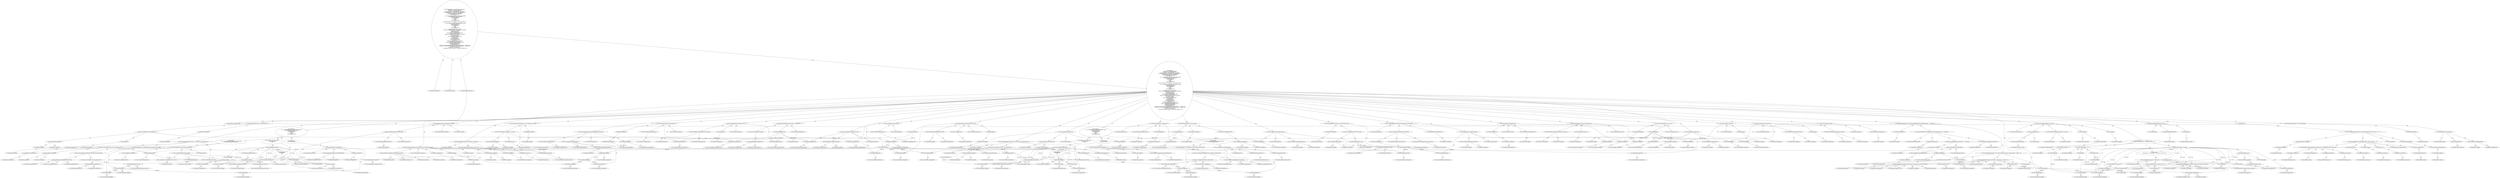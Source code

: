 digraph "runTest#?" {
0 [label="2:CtTypeReferenceImpl@void" shape=ellipse]
1 [label="2:CtVirtualElement@runTest" shape=ellipse]
2 [label="2:CtTypeReferenceImpl@Exception" shape=ellipse]
3 [label="2:CtPackageReferenceImpl@java.lang" shape=ellipse]
4 [label="3:CtTypeReferenceImpl@File" shape=ellipse]
5 [label="3:CtPackageReferenceImpl@" shape=ellipse]
6 [label="3:CtExecutableReferenceImpl@getTempDir()" shape=ellipse]
7 [label="3:CtTypeReferenceImpl@TestUtils" shape=ellipse]
8 [label="3:CtTypeReferenceImpl@File" shape=ellipse]
9 [label="3:CtVirtualElement@getTempDir" shape=ellipse]
10 [label="3:CtTypeAccessImpl@TestUtils" shape=ellipse]
11 [label="3:CtTypeReferenceImpl@TestUtils" shape=ellipse]
12 [label="3:CtInvocationImpl@TestUtils.getTempDir()" shape=ellipse]
13 [label="3:CtVirtualElement@tempDir" shape=ellipse]
14 [label="3:CtLocalVariableImpl@File tempDir = TestUtils.getTempDir()" shape=ellipse]
15 [label="4:CtTypeReferenceImpl@File" shape=ellipse]
16 [label="4:CtPackageReferenceImpl@" shape=ellipse]
17 [label="4:CtExecutableReferenceImpl@File()" shape=ellipse]
18 [label="4:CtTypeReferenceImpl@File" shape=ellipse]
19 [label="4:CtTypeReferenceImpl@File" shape=ellipse]
20 [label="4:CtVariableReadImpl@tempDir" shape=ellipse]
21 [label="4:CtLocalVariableReferenceImpl@tempDir" shape=ellipse]
22 [label="4:CtLiteralImpl@\"src\"" shape=ellipse]
23 [label="4:CtTypeReferenceImpl@String" shape=ellipse]
24 [label="4:CtConstructorCallImpl@new File(tempDir, \"src\")" shape=ellipse]
25 [label="4:CtVirtualElement@srcDir" shape=ellipse]
26 [label="4:CtLocalVariableImpl@File srcDir = new File(tempDir, \"src\")" shape=ellipse]
27 [label="5:CtTypeReferenceImpl@File" shape=ellipse]
28 [label="5:CtPackageReferenceImpl@" shape=ellipse]
29 [label="5:CtExecutableReferenceImpl@File()" shape=ellipse]
30 [label="5:CtTypeReferenceImpl@File" shape=ellipse]
31 [label="5:CtTypeReferenceImpl@File" shape=ellipse]
32 [label="5:CtVariableReadImpl@tempDir" shape=ellipse]
33 [label="5:CtLocalVariableReferenceImpl@tempDir" shape=ellipse]
34 [label="5:CtLiteralImpl@\"instrument\"" shape=ellipse]
35 [label="5:CtTypeReferenceImpl@String" shape=ellipse]
36 [label="5:CtConstructorCallImpl@new File(tempDir, \"instrument\")" shape=ellipse]
37 [label="5:CtVirtualElement@instrumentDir" shape=ellipse]
38 [label="5:CtLocalVariableImpl@File instrumentDir = new File(tempDir, \"instrument\")" shape=ellipse]
39 [label="6:CtTypeReferenceImpl@File" shape=ellipse]
40 [label="6:CtPackageReferenceImpl@" shape=ellipse]
41 [label="6:CtExecutableReferenceImpl@File()" shape=ellipse]
42 [label="6:CtTypeReferenceImpl@File" shape=ellipse]
43 [label="6:CtTypeReferenceImpl@File" shape=ellipse]
44 [label="6:CtVariableReadImpl@srcDir" shape=ellipse]
45 [label="6:CtLocalVariableReferenceImpl@srcDir" shape=ellipse]
46 [label="6:CtLiteralImpl@\"mypackage/Main.java\"" shape=ellipse]
47 [label="6:CtTypeReferenceImpl@String" shape=ellipse]
48 [label="6:CtConstructorCallImpl@new File(srcDir, \"mypackage/Main.java\")" shape=ellipse]
49 [label="6:CtVirtualElement@mainSourceFile" shape=ellipse]
50 [label="6:CtLocalVariableImpl@File mainSourceFile = new File(srcDir, \"mypackage/Main.java\")" shape=ellipse]
51 [label="7:CtTypeReferenceImpl@File" shape=ellipse]
52 [label="7:CtPackageReferenceImpl@" shape=ellipse]
53 [label="7:CtExecutableReferenceImpl@File()" shape=ellipse]
54 [label="7:CtTypeReferenceImpl@File" shape=ellipse]
55 [label="7:CtTypeReferenceImpl@File" shape=ellipse]
56 [label="7:CtVariableReadImpl@srcDir" shape=ellipse]
57 [label="7:CtLocalVariableReferenceImpl@srcDir" shape=ellipse]
58 [label="7:CtLiteralImpl@\"cobertura.ser\"" shape=ellipse]
59 [label="7:CtTypeReferenceImpl@String" shape=ellipse]
60 [label="7:CtConstructorCallImpl@new File(srcDir, \"cobertura.ser\")" shape=ellipse]
61 [label="7:CtVirtualElement@datafile" shape=ellipse]
62 [label="7:CtLocalVariableImpl@File datafile = new File(srcDir, \"cobertura.ser\")" shape=ellipse]
63 [label="8:CtExecutableReferenceImpl@mkdirs()" shape=ellipse]
64 [label="8:CtVirtualElement@mkdirs" shape=ellipse]
65 [label="8:CtExecutableReferenceImpl@getParentFile()" shape=ellipse]
66 [label="8:CtTypeReferenceImpl@File" shape=ellipse]
67 [label="8:CtVirtualElement@getParentFile" shape=ellipse]
68 [label="8:CtVariableReadImpl@mainSourceFile" shape=ellipse]
69 [label="8:CtLocalVariableReferenceImpl@mainSourceFile" shape=ellipse]
70 [label="8:CtInvocationImpl@mainSourceFile.getParentFile()" shape=ellipse]
71 [label="8:CtInvocationImpl@mainSourceFile.getParentFile().mkdirs()" shape=ellipse]
72 [label="9:CtTypeReferenceImpl@BufferedWriter" shape=ellipse]
73 [label="9:CtPackageReferenceImpl@" shape=ellipse]
74 [label="9:CtLiteralImpl@null" shape=ellipse]
75 [label="9:CtTypeReferenceImpl@<nulltype>" shape=ellipse]
76 [label="9:CtVirtualElement@bw" shape=ellipse]
77 [label="9:CtLocalVariableImpl@BufferedWriter bw = null" shape=ellipse]
78 [label="11:CtVariableWriteImpl@bw" shape=ellipse]
79 [label="11:CtLocalVariableReferenceImpl@bw" shape=ellipse]
80 [label="11:CtExecutableReferenceImpl@BufferedWriter(FileWriter)" shape=ellipse]
81 [label="11:CtTypeReferenceImpl@BufferedWriter" shape=ellipse]
82 [label="11:CtTypeReferenceImpl@BufferedWriter" shape=ellipse]
83 [label="11:CtTypeReferenceImpl@FileWriter" shape=ellipse]
84 [label="11:CtExecutableReferenceImpl@FileWriter()" shape=ellipse]
85 [label="11:CtTypeReferenceImpl@FileWriter" shape=ellipse]
86 [label="11:CtTypeReferenceImpl@FileWriter" shape=ellipse]
87 [label="11:CtVariableReadImpl@mainSourceFile" shape=ellipse]
88 [label="11:CtLocalVariableReferenceImpl@mainSourceFile" shape=ellipse]
89 [label="11:CtConstructorCallImpl@new FileWriter(mainSourceFile)" shape=ellipse]
90 [label="11:CtConstructorCallImpl@new BufferedWriter(new FileWriter(mainSourceFile))" shape=ellipse]
91 [label="11:CtAssignmentImpl@bw = new BufferedWriter(new FileWriter(mainSourceFile))" shape=ellipse]
92 [label="12:CtExecutableReferenceImpl@write()" shape=ellipse]
93 [label="12:CtTypeReferenceImpl@BufferedWriter" shape=ellipse]
94 [label="12:CtVirtualElement@write" shape=ellipse]
95 [label="12:CtVariableReadImpl@bw" shape=ellipse]
96 [label="12:CtLocalVariableReferenceImpl@bw" shape=ellipse]
97 [label="12:CtExecutableReferenceImpl@getMainCode(<unknown>)" shape=ellipse]
98 [label="12:CtTypeReferenceImpl@null" shape=ellipse]
99 [label="12:CtVirtualElement@getMainCode" shape=ellipse]
100 [label="12:CtTypeAccessImpl@PlaceHold" shape=ellipse]
101 [label="12:CtTypeReferenceImpl@PlaceHold" shape=ellipse]
102 [label="12:CtThisAccessImpl@" shape=ellipse]
103 [label="12:CtTypeReferenceImpl@PlaceHold" shape=ellipse]
104 [label="12:CtVariableReadImpl@instrumentDir" shape=ellipse]
105 [label="12:CtLocalVariableReferenceImpl@instrumentDir" shape=ellipse]
106 [label="12:CtInvocationImpl@getMainCode(instrumentDir)" shape=ellipse]
107 [label="12:CtInvocationImpl@bw.write(getMainCode(instrumentDir))" shape=ellipse]
108 [label="10:CtBlockImpl@\{
    bw = new BufferedWriter(new FileWriter(mainSourceFile));
    bw.write(getMainCode(instrumentDir));
\}" shape=ellipse]
109 [label="13:CtVirtualElement@e" shape=ellipse]
110 [label="13:CtTypeReferenceImpl@IOException" shape=ellipse]
111 [label="13:CtPackageReferenceImpl@" shape=ellipse]
112 [label="13:CtCatchVariableImpl@IOException e" shape=ellipse]
113 [label="14:CtExecutableReferenceImpl@printStackTrace()" shape=ellipse]
114 [label="14:CtTypeReferenceImpl@IOException" shape=ellipse]
115 [label="14:CtVirtualElement@printStackTrace" shape=ellipse]
116 [label="14:CtVariableReadImpl@e" shape=ellipse]
117 [label="14:CtCatchVariableReferenceImpl@e" shape=ellipse]
118 [label="14:CtInvocationImpl@e.printStackTrace()" shape=ellipse]
119 [label="15:CtExecutableReferenceImpl@fail()" shape=ellipse]
120 [label="15:CtVirtualElement@fail" shape=ellipse]
121 [label="15:CtTypeAccessImpl@PlaceHold" shape=ellipse]
122 [label="15:CtTypeReferenceImpl@PlaceHold" shape=ellipse]
123 [label="15:CtThisAccessImpl@" shape=ellipse]
124 [label="15:CtTypeReferenceImpl@PlaceHold" shape=ellipse]
125 [label="15:CtInvocationImpl@fail()" shape=ellipse]
126 [label="13:CtBlockImpl@\{
    e.printStackTrace();
    fail();
\}" shape=ellipse]
127 [label="13:CtCatchImpl@ catch (IOException e) \{
    e.printStackTrace();
    fail();
\}" shape=ellipse]
128 [label="17:CtExecutableReferenceImpl@closeQuietly(BufferedWriter)" shape=ellipse]
129 [label="17:CtTypeReferenceImpl@IOUtils" shape=ellipse]
130 [label="17:CtTypeReferenceImpl@BufferedWriter" shape=ellipse]
131 [label="17:CtVirtualElement@closeQuietly" shape=ellipse]
132 [label="17:CtTypeAccessImpl@IOUtils" shape=ellipse]
133 [label="17:CtTypeReferenceImpl@IOUtils" shape=ellipse]
134 [label="17:CtVariableReadImpl@bw" shape=ellipse]
135 [label="17:CtLocalVariableReferenceImpl@bw" shape=ellipse]
136 [label="17:CtInvocationImpl@IOUtils.closeQuietly(bw)" shape=ellipse]
137 [label="16:CtBlockImpl@\{
    IOUtils.closeQuietly(bw);
\}" shape=ellipse]
138 [label="10:CtTryImpl@try \{
    bw = new BufferedWriter(new FileWriter(mainSourceFile));
    bw.write(getMainCode(instrumentDir));
\} catch (IOException e) \{
    e.printStackTrace();
    fail();
\} finally \{
    IOUtils.closeQuietly(bw);
\}" shape=ellipse]
139 [label="19:CtTypeReferenceImpl@File" shape=ellipse]
140 [label="19:CtPackageReferenceImpl@" shape=ellipse]
141 [label="19:CtExecutableReferenceImpl@File()" shape=ellipse]
142 [label="19:CtTypeReferenceImpl@File" shape=ellipse]
143 [label="19:CtTypeReferenceImpl@File" shape=ellipse]
144 [label="19:CtVariableReadImpl@srcDir" shape=ellipse]
145 [label="19:CtLocalVariableReferenceImpl@srcDir" shape=ellipse]
146 [label="19:CtLiteralImpl@\"mypackage/Called.java\"" shape=ellipse]
147 [label="19:CtTypeReferenceImpl@String" shape=ellipse]
148 [label="19:CtConstructorCallImpl@new File(srcDir, \"mypackage/Called.java\")" shape=ellipse]
149 [label="19:CtVirtualElement@calledSourceFile" shape=ellipse]
150 [label="19:CtLocalVariableImpl@File calledSourceFile = new File(srcDir, \"mypackage/Called.java\")" shape=ellipse]
151 [label="21:CtVariableWriteImpl@bw" shape=ellipse]
152 [label="21:CtLocalVariableReferenceImpl@bw" shape=ellipse]
153 [label="21:CtExecutableReferenceImpl@BufferedWriter(FileWriter)" shape=ellipse]
154 [label="21:CtTypeReferenceImpl@BufferedWriter" shape=ellipse]
155 [label="21:CtTypeReferenceImpl@BufferedWriter" shape=ellipse]
156 [label="21:CtTypeReferenceImpl@FileWriter" shape=ellipse]
157 [label="21:CtExecutableReferenceImpl@FileWriter()" shape=ellipse]
158 [label="21:CtTypeReferenceImpl@FileWriter" shape=ellipse]
159 [label="21:CtTypeReferenceImpl@FileWriter" shape=ellipse]
160 [label="21:CtVariableReadImpl@calledSourceFile" shape=ellipse]
161 [label="21:CtLocalVariableReferenceImpl@calledSourceFile" shape=ellipse]
162 [label="21:CtConstructorCallImpl@new FileWriter(calledSourceFile)" shape=ellipse]
163 [label="21:CtConstructorCallImpl@new BufferedWriter(new FileWriter(calledSourceFile))" shape=ellipse]
164 [label="21:CtAssignmentImpl@bw = new BufferedWriter(new FileWriter(calledSourceFile))" shape=ellipse]
165 [label="22:CtExecutableReferenceImpl@write()" shape=ellipse]
166 [label="22:CtTypeReferenceImpl@BufferedWriter" shape=ellipse]
167 [label="22:CtVirtualElement@write" shape=ellipse]
168 [label="22:CtVariableReadImpl@bw" shape=ellipse]
169 [label="22:CtLocalVariableReferenceImpl@bw" shape=ellipse]
170 [label="22:CtTypeAccessImpl@CALLED_CODE" shape=ellipse]
171 [label="22:CtTypeReferenceImpl@CALLED_CODE" shape=ellipse]
172 [label="22:CtInvocationImpl@bw.write(CALLED_CODE)" shape=ellipse]
173 [label="20:CtBlockImpl@\{
    bw = new BufferedWriter(new FileWriter(calledSourceFile));
    bw.write(CALLED_CODE);
\}" shape=ellipse]
174 [label="23:CtVirtualElement@e" shape=ellipse]
175 [label="23:CtTypeReferenceImpl@IOException" shape=ellipse]
176 [label="23:CtPackageReferenceImpl@" shape=ellipse]
177 [label="23:CtCatchVariableImpl@IOException e" shape=ellipse]
178 [label="24:CtExecutableReferenceImpl@printStackTrace()" shape=ellipse]
179 [label="24:CtTypeReferenceImpl@IOException" shape=ellipse]
180 [label="24:CtVirtualElement@printStackTrace" shape=ellipse]
181 [label="24:CtVariableReadImpl@e" shape=ellipse]
182 [label="24:CtCatchVariableReferenceImpl@e" shape=ellipse]
183 [label="24:CtInvocationImpl@e.printStackTrace()" shape=ellipse]
184 [label="25:CtExecutableReferenceImpl@fail()" shape=ellipse]
185 [label="25:CtVirtualElement@fail" shape=ellipse]
186 [label="25:CtTypeAccessImpl@PlaceHold" shape=ellipse]
187 [label="25:CtTypeReferenceImpl@PlaceHold" shape=ellipse]
188 [label="25:CtThisAccessImpl@" shape=ellipse]
189 [label="25:CtTypeReferenceImpl@PlaceHold" shape=ellipse]
190 [label="25:CtInvocationImpl@fail()" shape=ellipse]
191 [label="23:CtBlockImpl@\{
    e.printStackTrace();
    fail();
\}" shape=ellipse]
192 [label="23:CtCatchImpl@ catch (IOException e) \{
    e.printStackTrace();
    fail();
\}" shape=ellipse]
193 [label="27:CtExecutableReferenceImpl@closeQuietly(BufferedWriter)" shape=ellipse]
194 [label="27:CtTypeReferenceImpl@IOUtils" shape=ellipse]
195 [label="27:CtTypeReferenceImpl@BufferedWriter" shape=ellipse]
196 [label="27:CtVirtualElement@closeQuietly" shape=ellipse]
197 [label="27:CtTypeAccessImpl@IOUtils" shape=ellipse]
198 [label="27:CtTypeReferenceImpl@IOUtils" shape=ellipse]
199 [label="27:CtVariableReadImpl@bw" shape=ellipse]
200 [label="27:CtLocalVariableReferenceImpl@bw" shape=ellipse]
201 [label="27:CtInvocationImpl@IOUtils.closeQuietly(bw)" shape=ellipse]
202 [label="26:CtBlockImpl@\{
    IOUtils.closeQuietly(bw);
\}" shape=ellipse]
203 [label="20:CtTryImpl@try \{
    bw = new BufferedWriter(new FileWriter(calledSourceFile));
    bw.write(CALLED_CODE);
\} catch (IOException e) \{
    e.printStackTrace();
    fail();
\} finally \{
    IOUtils.closeQuietly(bw);
\}" shape=ellipse]
204 [label="29:CtExecutableReferenceImpl@compileSource(File)" shape=ellipse]
205 [label="29:CtTypeReferenceImpl@TestUtils" shape=ellipse]
206 [label="29:CtTypeReferenceImpl@File" shape=ellipse]
207 [label="29:CtVirtualElement@compileSource" shape=ellipse]
208 [label="29:CtTypeAccessImpl@TestUtils" shape=ellipse]
209 [label="29:CtTypeReferenceImpl@TestUtils" shape=ellipse]
210 [label="29:CtFieldReferenceImpl@ant" shape=ellipse]
211 [label="29:CtTypeReferenceImpl@PlaceHold" shape=ellipse]
212 [label="29:CtFieldReadImpl@ant" shape=ellipse]
213 [label="29:CtVariableReadImpl@srcDir" shape=ellipse]
214 [label="29:CtLocalVariableReferenceImpl@srcDir" shape=ellipse]
215 [label="29:CtInvocationImpl@TestUtils.compileSource(ant, srcDir)" shape=ellipse]
216 [label="30:CtExecutableReferenceImpl@instrumentClasses(File,File,File)" shape=ellipse]
217 [label="30:CtTypeReferenceImpl@TestUtils" shape=ellipse]
218 [label="30:CtTypeReferenceImpl@File" shape=ellipse]
219 [label="30:CtTypeReferenceImpl@File" shape=ellipse]
220 [label="30:CtTypeReferenceImpl@File" shape=ellipse]
221 [label="30:CtVirtualElement@instrumentClasses" shape=ellipse]
222 [label="30:CtTypeAccessImpl@TestUtils" shape=ellipse]
223 [label="30:CtTypeReferenceImpl@TestUtils" shape=ellipse]
224 [label="30:CtFieldReferenceImpl@ant" shape=ellipse]
225 [label="30:CtTypeReferenceImpl@PlaceHold" shape=ellipse]
226 [label="30:CtFieldReadImpl@ant" shape=ellipse]
227 [label="30:CtVariableReadImpl@srcDir" shape=ellipse]
228 [label="30:CtLocalVariableReferenceImpl@srcDir" shape=ellipse]
229 [label="30:CtVariableReadImpl@datafile" shape=ellipse]
230 [label="30:CtLocalVariableReferenceImpl@datafile" shape=ellipse]
231 [label="30:CtVariableReadImpl@instrumentDir" shape=ellipse]
232 [label="30:CtLocalVariableReferenceImpl@instrumentDir" shape=ellipse]
233 [label="30:CtInvocationImpl@TestUtils.instrumentClasses(ant, srcDir, datafile, instrumentDir)" shape=ellipse]
234 [label="31:CtTypeReferenceImpl@DirSet" shape=ellipse]
235 [label="31:CtPackageReferenceImpl@" shape=ellipse]
236 [label="31:CtExecutableReferenceImpl@DirSet()" shape=ellipse]
237 [label="31:CtTypeReferenceImpl@DirSet" shape=ellipse]
238 [label="31:CtTypeReferenceImpl@DirSet" shape=ellipse]
239 [label="31:CtConstructorCallImpl@new DirSet()" shape=ellipse]
240 [label="31:CtVirtualElement@dirSet" shape=ellipse]
241 [label="31:CtLocalVariableImpl@DirSet dirSet = new DirSet()" shape=ellipse]
242 [label="32:CtExecutableReferenceImpl@setDir(File)" shape=ellipse]
243 [label="32:CtTypeReferenceImpl@DirSet" shape=ellipse]
244 [label="32:CtTypeReferenceImpl@File" shape=ellipse]
245 [label="32:CtVirtualElement@setDir" shape=ellipse]
246 [label="32:CtVariableReadImpl@dirSet" shape=ellipse]
247 [label="32:CtLocalVariableReferenceImpl@dirSet" shape=ellipse]
248 [label="32:CtVariableReadImpl@srcDir" shape=ellipse]
249 [label="32:CtLocalVariableReferenceImpl@srcDir" shape=ellipse]
250 [label="32:CtInvocationImpl@dirSet.setDir(srcDir)" shape=ellipse]
251 [label="33:CtExecutableReferenceImpl@setProject()" shape=ellipse]
252 [label="33:CtTypeReferenceImpl@DirSet" shape=ellipse]
253 [label="33:CtVirtualElement@setProject" shape=ellipse]
254 [label="33:CtVariableReadImpl@dirSet" shape=ellipse]
255 [label="33:CtLocalVariableReferenceImpl@dirSet" shape=ellipse]
256 [label="33:CtFieldReferenceImpl@project" shape=ellipse]
257 [label="33:CtTypeReferenceImpl@PlaceHold" shape=ellipse]
258 [label="33:CtFieldReadImpl@project" shape=ellipse]
259 [label="33:CtInvocationImpl@dirSet.setProject(project)" shape=ellipse]
260 [label="34:CtTypeReferenceImpl@Path" shape=ellipse]
261 [label="34:CtPackageReferenceImpl@" shape=ellipse]
262 [label="34:CtExecutableReferenceImpl@Path()" shape=ellipse]
263 [label="34:CtTypeReferenceImpl@Path" shape=ellipse]
264 [label="34:CtTypeReferenceImpl@Path" shape=ellipse]
265 [label="34:CtFieldReferenceImpl@TestUtils.project" shape=ellipse]
266 [label="34:CtTypeReferenceImpl@TestUtils" shape=ellipse]
267 [label="34:CtTypeReferenceImpl@PlaceHold" shape=ellipse]
268 [label="34:CtFieldReadImpl@TestUtils.project" shape=ellipse]
269 [label="34:CtTypeAccessImpl@TestUtils" shape=ellipse]
270 [label="34:CtConstructorCallImpl@new Path(TestUtils.project)" shape=ellipse]
271 [label="34:CtVirtualElement@classpath" shape=ellipse]
272 [label="34:CtLocalVariableImpl@Path classpath = new Path(TestUtils.project)" shape=ellipse]
273 [label="35:CtExecutableReferenceImpl@addDirset(DirSet)" shape=ellipse]
274 [label="35:CtTypeReferenceImpl@Path" shape=ellipse]
275 [label="35:CtTypeReferenceImpl@DirSet" shape=ellipse]
276 [label="35:CtVirtualElement@addDirset" shape=ellipse]
277 [label="35:CtVariableReadImpl@classpath" shape=ellipse]
278 [label="35:CtLocalVariableReferenceImpl@classpath" shape=ellipse]
279 [label="35:CtVariableReadImpl@dirSet" shape=ellipse]
280 [label="35:CtLocalVariableReferenceImpl@dirSet" shape=ellipse]
281 [label="35:CtInvocationImpl@classpath.addDirset(dirSet)" shape=ellipse]
282 [label="36:CtExecutableReferenceImpl@addDirset()" shape=ellipse]
283 [label="36:CtTypeReferenceImpl@Path" shape=ellipse]
284 [label="36:CtVirtualElement@addDirset" shape=ellipse]
285 [label="36:CtVariableReadImpl@classpath" shape=ellipse]
286 [label="36:CtLocalVariableReferenceImpl@classpath" shape=ellipse]
287 [label="36:CtExecutableReferenceImpl@getCoberturaClassDirSet()" shape=ellipse]
288 [label="36:CtTypeReferenceImpl@TestUtils" shape=ellipse]
289 [label="36:CtVirtualElement@getCoberturaClassDirSet" shape=ellipse]
290 [label="36:CtTypeAccessImpl@TestUtils" shape=ellipse]
291 [label="36:CtTypeReferenceImpl@TestUtils" shape=ellipse]
292 [label="36:CtInvocationImpl@TestUtils.getCoberturaClassDirSet()" shape=ellipse]
293 [label="36:CtInvocationImpl@classpath.addDirset(TestUtils.getCoberturaClassDirSet())" shape=ellipse]
294 [label="37:CtTypeReferenceImpl@Java" shape=ellipse]
295 [label="37:CtPackageReferenceImpl@" shape=ellipse]
296 [label="37:CtExecutableReferenceImpl@Java()" shape=ellipse]
297 [label="37:CtTypeReferenceImpl@Java" shape=ellipse]
298 [label="37:CtTypeReferenceImpl@Java" shape=ellipse]
299 [label="37:CtConstructorCallImpl@new Java()" shape=ellipse]
300 [label="37:CtVirtualElement@java" shape=ellipse]
301 [label="37:CtLocalVariableImpl@Java java = new Java()" shape=ellipse]
302 [label="38:CtExecutableReferenceImpl@setProject()" shape=ellipse]
303 [label="38:CtTypeReferenceImpl@Java" shape=ellipse]
304 [label="38:CtVirtualElement@setProject" shape=ellipse]
305 [label="38:CtVariableReadImpl@java" shape=ellipse]
306 [label="38:CtLocalVariableReferenceImpl@java" shape=ellipse]
307 [label="38:CtFieldReferenceImpl@project" shape=ellipse]
308 [label="38:CtTypeReferenceImpl@PlaceHold" shape=ellipse]
309 [label="38:CtFieldReadImpl@project" shape=ellipse]
310 [label="38:CtInvocationImpl@java.setProject(project)" shape=ellipse]
311 [label="39:CtExecutableReferenceImpl@setClassname(java.lang.String)" shape=ellipse]
312 [label="39:CtTypeReferenceImpl@Java" shape=ellipse]
313 [label="39:CtTypeReferenceImpl@String" shape=ellipse]
314 [label="39:CtVirtualElement@setClassname" shape=ellipse]
315 [label="39:CtVariableReadImpl@java" shape=ellipse]
316 [label="39:CtLocalVariableReferenceImpl@java" shape=ellipse]
317 [label="39:CtLiteralImpl@\"mypackage.Main\"" shape=ellipse]
318 [label="39:CtTypeReferenceImpl@String" shape=ellipse]
319 [label="39:CtInvocationImpl@java.setClassname(\"mypackage.Main\")" shape=ellipse]
320 [label="40:CtExecutableReferenceImpl@setDir(File)" shape=ellipse]
321 [label="40:CtTypeReferenceImpl@Java" shape=ellipse]
322 [label="40:CtTypeReferenceImpl@File" shape=ellipse]
323 [label="40:CtVirtualElement@setDir" shape=ellipse]
324 [label="40:CtVariableReadImpl@java" shape=ellipse]
325 [label="40:CtLocalVariableReferenceImpl@java" shape=ellipse]
326 [label="40:CtVariableReadImpl@srcDir" shape=ellipse]
327 [label="40:CtLocalVariableReferenceImpl@srcDir" shape=ellipse]
328 [label="40:CtInvocationImpl@java.setDir(srcDir)" shape=ellipse]
329 [label="41:CtExecutableReferenceImpl@setFork(boolean)" shape=ellipse]
330 [label="41:CtTypeReferenceImpl@Java" shape=ellipse]
331 [label="41:CtTypeReferenceImpl@boolean" shape=ellipse]
332 [label="41:CtVirtualElement@setFork" shape=ellipse]
333 [label="41:CtVariableReadImpl@java" shape=ellipse]
334 [label="41:CtLocalVariableReferenceImpl@java" shape=ellipse]
335 [label="41:CtLiteralImpl@true" shape=ellipse]
336 [label="41:CtTypeReferenceImpl@boolean" shape=ellipse]
337 [label="41:CtInvocationImpl@java.setFork(true)" shape=ellipse]
338 [label="42:CtExecutableReferenceImpl@setFailonerror(boolean)" shape=ellipse]
339 [label="42:CtTypeReferenceImpl@Java" shape=ellipse]
340 [label="42:CtTypeReferenceImpl@boolean" shape=ellipse]
341 [label="42:CtVirtualElement@setFailonerror" shape=ellipse]
342 [label="42:CtVariableReadImpl@java" shape=ellipse]
343 [label="42:CtLocalVariableReferenceImpl@java" shape=ellipse]
344 [label="42:CtLiteralImpl@true" shape=ellipse]
345 [label="42:CtTypeReferenceImpl@boolean" shape=ellipse]
346 [label="42:CtInvocationImpl@java.setFailonerror(true)" shape=ellipse]
347 [label="43:CtExecutableReferenceImpl@setClasspath(Path)" shape=ellipse]
348 [label="43:CtTypeReferenceImpl@Java" shape=ellipse]
349 [label="43:CtTypeReferenceImpl@Path" shape=ellipse]
350 [label="43:CtVirtualElement@setClasspath" shape=ellipse]
351 [label="43:CtVariableReadImpl@java" shape=ellipse]
352 [label="43:CtLocalVariableReferenceImpl@java" shape=ellipse]
353 [label="43:CtVariableReadImpl@classpath" shape=ellipse]
354 [label="43:CtLocalVariableReferenceImpl@classpath" shape=ellipse]
355 [label="43:CtInvocationImpl@java.setClasspath(classpath)" shape=ellipse]
356 [label="44:CtExecutableReferenceImpl@execute()" shape=ellipse]
357 [label="44:CtTypeReferenceImpl@Java" shape=ellipse]
358 [label="44:CtVirtualElement@execute" shape=ellipse]
359 [label="44:CtVariableReadImpl@java" shape=ellipse]
360 [label="44:CtLocalVariableReferenceImpl@java" shape=ellipse]
361 [label="44:CtInvocationImpl@java.execute()" shape=ellipse]
362 [label="45:CtTypeReferenceImpl@ReportTask" shape=ellipse]
363 [label="45:CtPackageReferenceImpl@" shape=ellipse]
364 [label="45:CtExecutableReferenceImpl@ReportTask()" shape=ellipse]
365 [label="45:CtTypeReferenceImpl@ReportTask" shape=ellipse]
366 [label="45:CtTypeReferenceImpl@ReportTask" shape=ellipse]
367 [label="45:CtConstructorCallImpl@new ReportTask()" shape=ellipse]
368 [label="45:CtVirtualElement@reportTask" shape=ellipse]
369 [label="45:CtLocalVariableImpl@ReportTask reportTask = new ReportTask()" shape=ellipse]
370 [label="46:CtExecutableReferenceImpl@setProject()" shape=ellipse]
371 [label="46:CtTypeReferenceImpl@ReportTask" shape=ellipse]
372 [label="46:CtVirtualElement@setProject" shape=ellipse]
373 [label="46:CtVariableReadImpl@reportTask" shape=ellipse]
374 [label="46:CtLocalVariableReferenceImpl@reportTask" shape=ellipse]
375 [label="46:CtFieldReferenceImpl@project" shape=ellipse]
376 [label="46:CtTypeReferenceImpl@PlaceHold" shape=ellipse]
377 [label="46:CtFieldReadImpl@project" shape=ellipse]
378 [label="46:CtInvocationImpl@reportTask.setProject(project)" shape=ellipse]
379 [label="47:CtExecutableReferenceImpl@setDataFile()" shape=ellipse]
380 [label="47:CtTypeReferenceImpl@ReportTask" shape=ellipse]
381 [label="47:CtVirtualElement@setDataFile" shape=ellipse]
382 [label="47:CtVariableReadImpl@reportTask" shape=ellipse]
383 [label="47:CtLocalVariableReferenceImpl@reportTask" shape=ellipse]
384 [label="47:CtExecutableReferenceImpl@getAbsolutePath()" shape=ellipse]
385 [label="47:CtTypeReferenceImpl@File" shape=ellipse]
386 [label="47:CtVirtualElement@getAbsolutePath" shape=ellipse]
387 [label="47:CtVariableReadImpl@datafile" shape=ellipse]
388 [label="47:CtLocalVariableReferenceImpl@datafile" shape=ellipse]
389 [label="47:CtInvocationImpl@datafile.getAbsolutePath()" shape=ellipse]
390 [label="47:CtInvocationImpl@reportTask.setDataFile(datafile.getAbsolutePath())" shape=ellipse]
391 [label="48:CtExecutableReferenceImpl@setFormat(java.lang.String)" shape=ellipse]
392 [label="48:CtTypeReferenceImpl@ReportTask" shape=ellipse]
393 [label="48:CtTypeReferenceImpl@String" shape=ellipse]
394 [label="48:CtVirtualElement@setFormat" shape=ellipse]
395 [label="48:CtVariableReadImpl@reportTask" shape=ellipse]
396 [label="48:CtLocalVariableReferenceImpl@reportTask" shape=ellipse]
397 [label="48:CtLiteralImpl@\"xml\"" shape=ellipse]
398 [label="48:CtTypeReferenceImpl@String" shape=ellipse]
399 [label="48:CtInvocationImpl@reportTask.setFormat(\"xml\")" shape=ellipse]
400 [label="49:CtExecutableReferenceImpl@setDestDir(File)" shape=ellipse]
401 [label="49:CtTypeReferenceImpl@ReportTask" shape=ellipse]
402 [label="49:CtTypeReferenceImpl@File" shape=ellipse]
403 [label="49:CtVirtualElement@setDestDir" shape=ellipse]
404 [label="49:CtVariableReadImpl@reportTask" shape=ellipse]
405 [label="49:CtLocalVariableReferenceImpl@reportTask" shape=ellipse]
406 [label="49:CtVariableReadImpl@srcDir" shape=ellipse]
407 [label="49:CtLocalVariableReferenceImpl@srcDir" shape=ellipse]
408 [label="49:CtInvocationImpl@reportTask.setDestDir(srcDir)" shape=ellipse]
409 [label="50:CtExecutableReferenceImpl@execute()" shape=ellipse]
410 [label="50:CtTypeReferenceImpl@ReportTask" shape=ellipse]
411 [label="50:CtVirtualElement@execute" shape=ellipse]
412 [label="50:CtVariableReadImpl@reportTask" shape=ellipse]
413 [label="50:CtLocalVariableReferenceImpl@reportTask" shape=ellipse]
414 [label="50:CtInvocationImpl@reportTask.execute()" shape=ellipse]
415 [label="51:CtTypeReferenceImpl@Node" shape=ellipse]
416 [label="51:CtPackageReferenceImpl@" shape=ellipse]
417 [label="51:CtExecutableReferenceImpl@getXMLReportDOM()" shape=ellipse]
418 [label="51:CtTypeReferenceImpl@TestUtils" shape=ellipse]
419 [label="51:CtTypeReferenceImpl@Node" shape=ellipse]
420 [label="51:CtVirtualElement@getXMLReportDOM" shape=ellipse]
421 [label="51:CtTypeAccessImpl@TestUtils" shape=ellipse]
422 [label="51:CtTypeReferenceImpl@TestUtils" shape=ellipse]
423 [label="51:CtExecutableReferenceImpl@getAbsolutePath()" shape=ellipse]
424 [label="51:CtTypeReferenceImpl@File" shape=ellipse]
425 [label="51:CtVirtualElement@getAbsolutePath" shape=ellipse]
426 [label="51:CtVariableReadImpl@srcDir" shape=ellipse]
427 [label="51:CtLocalVariableReferenceImpl@srcDir" shape=ellipse]
428 [label="51:CtInvocationImpl@srcDir.getAbsolutePath()" shape=ellipse]
429 [label="51:CtLiteralImpl@\"/coverage.xml\"" shape=ellipse]
430 [label="51:CtTypeReferenceImpl@String" shape=ellipse]
431 [label="51:CtBinaryOperatorImpl@srcDir.getAbsolutePath() + \"/coverage.xml\"" shape=ellipse]
432 [label="51:CtInvocationImpl@TestUtils.getXMLReportDOM(srcDir.getAbsolutePath() + \"/coverage.xml\")" shape=ellipse]
433 [label="51:CtVirtualElement@dom" shape=ellipse]
434 [label="51:CtLocalVariableImpl@Node dom = TestUtils.getXMLReportDOM(srcDir.getAbsolutePath() + \"/coverage.xml\")" shape=ellipse]
435 [label="52:CtTypeReferenceImpl@List<Node>" shape=ellipse]
436 [label="52:CtPackageReferenceImpl@" shape=ellipse]
437 [label="52:CtTypeReferenceImpl@Node" shape=ellipse]
438 [label="52:CtExecutableReferenceImpl@getLineCounts(Node,java.lang.String,java.lang.String,<unknown>)" shape=ellipse]
439 [label="52:CtTypeReferenceImpl@TestUtils" shape=ellipse]
440 [label="52:CtTypeReferenceImpl@List<Node>" shape=ellipse]
441 [label="52:CtTypeReferenceImpl@Node" shape=ellipse]
442 [label="52:CtTypeReferenceImpl@String" shape=ellipse]
443 [label="52:CtTypeReferenceImpl@String" shape=ellipse]
444 [label="52:CtTypeReferenceImpl@null" shape=ellipse]
445 [label="52:CtVirtualElement@getLineCounts" shape=ellipse]
446 [label="52:CtTypeAccessImpl@TestUtils" shape=ellipse]
447 [label="52:CtTypeReferenceImpl@TestUtils" shape=ellipse]
448 [label="52:CtVariableReadImpl@dom" shape=ellipse]
449 [label="52:CtLocalVariableReferenceImpl@dom" shape=ellipse]
450 [label="52:CtLiteralImpl@\"mypackage.Called\"" shape=ellipse]
451 [label="52:CtTypeReferenceImpl@String" shape=ellipse]
452 [label="52:CtLiteralImpl@\"callThis\"" shape=ellipse]
453 [label="52:CtTypeReferenceImpl@String" shape=ellipse]
454 [label="52:CtLiteralImpl@null" shape=ellipse]
455 [label="52:CtTypeReferenceImpl@<nulltype>" shape=ellipse]
456 [label="52:CtInvocationImpl@TestUtils.getLineCounts(dom, \"mypackage.Called\", \"callThis\", null)" shape=ellipse]
457 [label="52:CtVirtualElement@lines" shape=ellipse]
458 [label="52:CtLocalVariableImpl@List<Node> lines = TestUtils.getLineCounts(dom, \"mypackage.Called\", \"callThis\", null)" shape=ellipse]
459 [label="53:CtExecutableReferenceImpl@assertEquals(int,<unknown>)" shape=ellipse]
460 [label="53:CtTypeReferenceImpl@int" shape=ellipse]
461 [label="53:CtTypeReferenceImpl@null" shape=ellipse]
462 [label="53:CtVirtualElement@assertEquals" shape=ellipse]
463 [label="53:CtTypeAccessImpl@PlaceHold" shape=ellipse]
464 [label="53:CtTypeReferenceImpl@PlaceHold" shape=ellipse]
465 [label="53:CtThisAccessImpl@" shape=ellipse]
466 [label="53:CtTypeReferenceImpl@PlaceHold" shape=ellipse]
467 [label="53:CtLiteralImpl@1" shape=ellipse]
468 [label="53:CtTypeReferenceImpl@int" shape=ellipse]
469 [label="53:CtExecutableReferenceImpl@size()" shape=ellipse]
470 [label="53:CtTypeReferenceImpl@List<Node>" shape=ellipse]
471 [label="53:CtVirtualElement@size" shape=ellipse]
472 [label="53:CtVariableReadImpl@lines" shape=ellipse]
473 [label="53:CtLocalVariableReferenceImpl@lines" shape=ellipse]
474 [label="53:CtInvocationImpl@lines.size()" shape=ellipse]
475 [label="53:CtInvocationImpl@assertEquals(1, lines.size())" shape=ellipse]
476 [label="54:CtTypeReferenceImpl@int" shape=ellipse]
477 [label="54:CtLiteralImpl@0" shape=ellipse]
478 [label="54:CtTypeReferenceImpl@int" shape=ellipse]
479 [label="54:CtVirtualElement@i" shape=ellipse]
480 [label="54:CtLocalVariableImpl@int i = 0" shape=ellipse]
481 [label="54:CtVariableReadImpl@i" shape=ellipse]
482 [label="54:CtLocalVariableReferenceImpl@i" shape=ellipse]
483 [label="54:CtExecutableReferenceImpl@size()" shape=ellipse]
484 [label="54:CtTypeReferenceImpl@List<Node>" shape=ellipse]
485 [label="54:CtVirtualElement@size" shape=ellipse]
486 [label="54:CtVariableReadImpl@lines" shape=ellipse]
487 [label="54:CtLocalVariableReferenceImpl@lines" shape=ellipse]
488 [label="54:CtInvocationImpl@lines.size()" shape=ellipse]
489 [label="54:CtBinaryOperatorImpl@i < lines.size()" shape=ellipse]
490 [label="54:CtVariableWriteImpl@i" shape=ellipse]
491 [label="54:CtLocalVariableReferenceImpl@i" shape=ellipse]
492 [label="54:CtUnaryOperatorImpl@i++" shape=ellipse]
493 [label="54:CtTypeReferenceImpl@int" shape=ellipse]
494 [label="55:CtExecutableReferenceImpl@assertEquals(java.lang.String,java.lang.String,<unknown>)" shape=ellipse]
495 [label="55:CtTypeReferenceImpl@String" shape=ellipse]
496 [label="55:CtTypeReferenceImpl@String" shape=ellipse]
497 [label="55:CtTypeReferenceImpl@null" shape=ellipse]
498 [label="55:CtVirtualElement@assertEquals" shape=ellipse]
499 [label="55:CtTypeAccessImpl@PlaceHold" shape=ellipse]
500 [label="55:CtTypeReferenceImpl@PlaceHold" shape=ellipse]
501 [label="55:CtThisAccessImpl@" shape=ellipse]
502 [label="55:CtTypeReferenceImpl@PlaceHold" shape=ellipse]
503 [label="55:CtLiteralImpl@\"hit count incorrect\"" shape=ellipse]
504 [label="55:CtTypeReferenceImpl@String" shape=ellipse]
505 [label="55:CtLiteralImpl@\"2\"" shape=ellipse]
506 [label="55:CtTypeReferenceImpl@String" shape=ellipse]
507 [label="55:CtExecutableReferenceImpl@attribute(java.lang.String)" shape=ellipse]
508 [label="55:CtTypeReferenceImpl@String" shape=ellipse]
509 [label="55:CtVirtualElement@attribute" shape=ellipse]
510 [label="55:CtExecutableReferenceImpl@get(int)" shape=ellipse]
511 [label="55:CtTypeReferenceImpl@List<Node>" shape=ellipse]
512 [label="55:CtTypeReferenceImpl@int" shape=ellipse]
513 [label="55:CtVirtualElement@get" shape=ellipse]
514 [label="55:CtVariableReadImpl@lines" shape=ellipse]
515 [label="55:CtLocalVariableReferenceImpl@lines" shape=ellipse]
516 [label="55:CtVariableReadImpl@i" shape=ellipse]
517 [label="55:CtLocalVariableReferenceImpl@i" shape=ellipse]
518 [label="55:CtInvocationImpl@lines.get(i)" shape=ellipse]
519 [label="55:CtLiteralImpl@\"hits\"" shape=ellipse]
520 [label="55:CtTypeReferenceImpl@String" shape=ellipse]
521 [label="55:CtInvocationImpl@lines.get(i).attribute(\"hits\")" shape=ellipse]
522 [label="55:CtInvocationImpl@assertEquals(\"hit count incorrect\", \"2\", lines.get(i).attribute(\"hits\"))" shape=ellipse]
523 [label="54:CtBlockImpl@\{
    assertEquals(\"hit count incorrect\", \"2\", lines.get(i).attribute(\"hits\"));
\}" shape=ellipse]
524 [label="54:CtForImpl@for (int i = 0; i < lines.size(); i++) \{
    assertEquals(\"hit count incorrect\", \"2\", lines.get(i).attribute(\"hits\"));
\}" shape=ellipse]
525 [label="2:CtBlockImpl@\{
    File tempDir = TestUtils.getTempDir();
    File srcDir = new File(tempDir, \"src\");
    File instrumentDir = new File(tempDir, \"instrument\");
    File mainSourceFile = new File(srcDir, \"mypackage/Main.java\");
    File datafile = new File(srcDir, \"cobertura.ser\");
    mainSourceFile.getParentFile().mkdirs();
    BufferedWriter bw = null;
    try \{
        bw = new BufferedWriter(new FileWriter(mainSourceFile));
        bw.write(getMainCode(instrumentDir));
    \} catch (IOException e) \{
        e.printStackTrace();
        fail();
    \} finally \{
        IOUtils.closeQuietly(bw);
    \}
    File calledSourceFile = new File(srcDir, \"mypackage/Called.java\");
    try \{
        bw = new BufferedWriter(new FileWriter(calledSourceFile));
        bw.write(CALLED_CODE);
    \} catch (IOException e) \{
        e.printStackTrace();
        fail();
    \} finally \{
        IOUtils.closeQuietly(bw);
    \}
    TestUtils.compileSource(ant, srcDir);
    TestUtils.instrumentClasses(ant, srcDir, datafile, instrumentDir);
    DirSet dirSet = new DirSet();
    dirSet.setDir(srcDir);
    dirSet.setProject(project);
    Path classpath = new Path(TestUtils.project);
    classpath.addDirset(dirSet);
    classpath.addDirset(TestUtils.getCoberturaClassDirSet());
    Java java = new Java();
    java.setProject(project);
    java.setClassname(\"mypackage.Main\");
    java.setDir(srcDir);
    java.setFork(true);
    java.setFailonerror(true);
    java.setClasspath(classpath);
    java.execute();
    ReportTask reportTask = new ReportTask();
    reportTask.setProject(project);
    reportTask.setDataFile(datafile.getAbsolutePath());
    reportTask.setFormat(\"xml\");
    reportTask.setDestDir(srcDir);
    reportTask.execute();
    Node dom = TestUtils.getXMLReportDOM(srcDir.getAbsolutePath() + \"/coverage.xml\");
    List<Node> lines = TestUtils.getLineCounts(dom, \"mypackage.Called\", \"callThis\", null);
    assertEquals(1, lines.size());
    for (int i = 0; i < lines.size(); i++) \{
        assertEquals(\"hit count incorrect\", \"2\", lines.get(i).attribute(\"hits\"));
    \}
\}" shape=ellipse]
526 [label="2:CtMethodImpl@private void runTest() throws Exception \{
    File tempDir = TestUtils.getTempDir();
    File srcDir = new File(tempDir, \"src\");
    File instrumentDir = new File(tempDir, \"instrument\");
    File mainSourceFile = new File(srcDir, \"mypackage/Main.java\");
    File datafile = new File(srcDir, \"cobertura.ser\");
    mainSourceFile.getParentFile().mkdirs();
    BufferedWriter bw = null;
    try \{
        bw = new BufferedWriter(new FileWriter(mainSourceFile));
        bw.write(getMainCode(instrumentDir));
    \} catch (IOException e) \{
        e.printStackTrace();
        fail();
    \} finally \{
        IOUtils.closeQuietly(bw);
    \}
    File calledSourceFile = new File(srcDir, \"mypackage/Called.java\");
    try \{
        bw = new BufferedWriter(new FileWriter(calledSourceFile));
        bw.write(CALLED_CODE);
    \} catch (IOException e) \{
        e.printStackTrace();
        fail();
    \} finally \{
        IOUtils.closeQuietly(bw);
    \}
    TestUtils.compileSource(ant, srcDir);
    TestUtils.instrumentClasses(ant, srcDir, datafile, instrumentDir);
    DirSet dirSet = new DirSet();
    dirSet.setDir(srcDir);
    dirSet.setProject(project);
    Path classpath = new Path(TestUtils.project);
    classpath.addDirset(dirSet);
    classpath.addDirset(TestUtils.getCoberturaClassDirSet());
    Java java = new Java();
    java.setProject(project);
    java.setClassname(\"mypackage.Main\");
    java.setDir(srcDir);
    java.setFork(true);
    java.setFailonerror(true);
    java.setClasspath(classpath);
    java.execute();
    ReportTask reportTask = new ReportTask();
    reportTask.setProject(project);
    reportTask.setDataFile(datafile.getAbsolutePath());
    reportTask.setFormat(\"xml\");
    reportTask.setDestDir(srcDir);
    reportTask.execute();
    Node dom = TestUtils.getXMLReportDOM(srcDir.getAbsolutePath() + \"/coverage.xml\");
    List<Node> lines = TestUtils.getLineCounts(dom, \"mypackage.Called\", \"callThis\", null);
    assertEquals(1, lines.size());
    for (int i = 0; i < lines.size(); i++) \{
        assertEquals(\"hit count incorrect\", \"2\", lines.get(i).attribute(\"hits\"));
    \}
\}" shape=ellipse]
527 [label="37:Insert@INSERT" shape=ellipse]
528 [label="37:CtPackageReferenceImpl@" shape=ellipse]
529 [label="37:CtTypeReferenceImpl@Path" shape=ellipse]
530 [label="37:CtLocalVariableReferenceImpl@classpath" shape=ellipse]
531 [label="37:CtVariableReadImpl@classpath" shape=ellipse]
532 [label="37:CtPackageReferenceImpl@" shape=ellipse]
533 [label="37:CtTypeReferenceImpl@Path" shape=ellipse]
534 [label="37:CtExecutableReferenceImpl@add()" shape=ellipse]
535 [label="37:CtPackageReferenceImpl@" shape=ellipse]
536 [label="37:CtTypeReferenceImpl@TestUtils" shape=ellipse]
537 [label="37:CtTypeAccessImpl@TestUtils" shape=ellipse]
538 [label="37:CtPackageReferenceImpl@" shape=ellipse]
539 [label="37:CtTypeReferenceImpl@TestUtils" shape=ellipse]
540 [label="37:CtPackageReferenceImpl@java.lang" shape=ellipse]
541 [label="37:CtTypeReferenceImpl@String" shape=ellipse]
542 [label="37:CtPackageReferenceImpl@java.lang" shape=ellipse]
543 [label="37:CtTypeReferenceImpl@String" shape=ellipse]
544 [label="37:CtPackageReferenceImpl@java.lang" shape=ellipse]
545 [label="37:CtTypeReferenceImpl@String" shape=ellipse]
546 [label="37:CtExecutableReferenceImpl@createDependencyPath(java.lang.String,java.lang.String,java.lang.String)" shape=ellipse]
547 [label="37:CtPackageReferenceImpl@java.lang" shape=ellipse]
548 [label="37:CtTypeReferenceImpl@String" shape=ellipse]
549 [label="37:CtLiteralImpl@\"org.slf4j\"" shape=ellipse]
550 [label="37:CtPackageReferenceImpl@java.lang" shape=ellipse]
551 [label="37:CtTypeReferenceImpl@String" shape=ellipse]
552 [label="37:CtLiteralImpl@\"slf4j-api\"" shape=ellipse]
553 [label="37:CtPackageReferenceImpl@java.lang" shape=ellipse]
554 [label="37:CtTypeReferenceImpl@String" shape=ellipse]
555 [label="37:CtLiteralImpl@\"1.7.5\"" shape=ellipse]
556 [label="37:CtInvocationImpl@TestUtils.createDependencyPath(\"org.slf4j\", \"slf4j-api\", \"1.7.5\")" shape=ellipse]
557 [label="37:CtVirtualElement@createDependencyPath" shape=ellipse]
558 [label="37:CtInvocationImpl@classpath.add(TestUtils.createDependencyPath(\"org.slf4j\", \"slf4j-api\", \"1.7.5\"))" shape=ellipse]
559 [label="37:CtVirtualElement@add" shape=ellipse]
2 -> 3 [label="AST"];
4 -> 5 [label="AST"];
6 -> 7 [label="AST"];
6 -> 8 [label="AST"];
10 -> 11 [label="AST"];
12 -> 9 [label="AST"];
12 -> 10 [label="AST"];
12 -> 6 [label="AST"];
13 -> 20 [label="Define-Use"];
13 -> 32 [label="Define-Use"];
14 -> 13 [label="AST"];
14 -> 4 [label="AST"];
14 -> 12 [label="AST"];
15 -> 16 [label="AST"];
17 -> 18 [label="AST"];
17 -> 19 [label="AST"];
20 -> 21 [label="AST"];
20 -> 25 [label="Data Dep"];
22 -> 23 [label="AST"];
24 -> 17 [label="AST"];
24 -> 20 [label="AST"];
24 -> 22 [label="AST"];
25 -> 44 [label="Define-Use"];
25 -> 56 [label="Define-Use"];
25 -> 144 [label="Define-Use"];
25 -> 213 [label="Define-Use"];
25 -> 227 [label="Define-Use"];
25 -> 248 [label="Define-Use"];
25 -> 326 [label="Define-Use"];
25 -> 406 [label="Define-Use"];
25 -> 426 [label="Define-Use"];
26 -> 25 [label="AST"];
26 -> 15 [label="AST"];
26 -> 24 [label="AST"];
27 -> 28 [label="AST"];
29 -> 30 [label="AST"];
29 -> 31 [label="AST"];
32 -> 33 [label="AST"];
32 -> 37 [label="Data Dep"];
34 -> 35 [label="AST"];
36 -> 29 [label="AST"];
36 -> 32 [label="AST"];
36 -> 34 [label="AST"];
37 -> 104 [label="Define-Use"];
37 -> 231 [label="Define-Use"];
38 -> 37 [label="AST"];
38 -> 27 [label="AST"];
38 -> 36 [label="AST"];
39 -> 40 [label="AST"];
41 -> 42 [label="AST"];
41 -> 43 [label="AST"];
44 -> 45 [label="AST"];
44 -> 49 [label="Data Dep"];
46 -> 47 [label="AST"];
48 -> 41 [label="AST"];
48 -> 44 [label="AST"];
48 -> 46 [label="AST"];
49 -> 68 [label="Define-Use"];
49 -> 87 [label="Define-Use"];
50 -> 49 [label="AST"];
50 -> 39 [label="AST"];
50 -> 48 [label="AST"];
51 -> 52 [label="AST"];
53 -> 54 [label="AST"];
53 -> 55 [label="AST"];
56 -> 57 [label="AST"];
56 -> 61 [label="Data Dep"];
58 -> 59 [label="AST"];
60 -> 53 [label="AST"];
60 -> 56 [label="AST"];
60 -> 58 [label="AST"];
61 -> 229 [label="Define-Use"];
61 -> 387 [label="Define-Use"];
62 -> 61 [label="AST"];
62 -> 51 [label="AST"];
62 -> 60 [label="AST"];
65 -> 66 [label="AST"];
68 -> 69 [label="AST"];
70 -> 67 [label="AST"];
70 -> 68 [label="AST"];
70 -> 65 [label="AST"];
71 -> 64 [label="AST"];
71 -> 70 [label="AST"];
71 -> 63 [label="AST"];
72 -> 73 [label="AST"];
74 -> 75 [label="AST"];
77 -> 76 [label="AST"];
77 -> 72 [label="AST"];
77 -> 74 [label="AST"];
78 -> 79 [label="AST"];
78 -> 95 [label="Define-Use"];
78 -> 134 [label="Define-Use"];
80 -> 81 [label="AST"];
80 -> 82 [label="AST"];
80 -> 83 [label="AST"];
84 -> 85 [label="AST"];
84 -> 86 [label="AST"];
87 -> 88 [label="AST"];
87 -> 78 [label="Data Dep"];
89 -> 84 [label="AST"];
89 -> 87 [label="AST"];
90 -> 80 [label="AST"];
90 -> 89 [label="AST"];
91 -> 78 [label="AST"];
91 -> 90 [label="AST"];
92 -> 93 [label="AST"];
95 -> 96 [label="AST"];
97 -> 98 [label="AST"];
100 -> 101 [label="AST"];
102 -> 103 [label="AST"];
102 -> 100 [label="AST"];
104 -> 105 [label="AST"];
106 -> 99 [label="AST"];
106 -> 102 [label="AST"];
106 -> 97 [label="AST"];
106 -> 104 [label="AST"];
107 -> 94 [label="AST"];
107 -> 95 [label="AST"];
107 -> 92 [label="AST"];
107 -> 106 [label="AST"];
108 -> 91 [label="AST"];
108 -> 107 [label="AST"];
109 -> 116 [label="Define-Use"];
110 -> 111 [label="AST"];
112 -> 109 [label="AST"];
112 -> 110 [label="AST"];
112 -> 126 [label="Control Dep"];
112 -> 118 [label="Control Dep"];
112 -> 113 [label="Control Dep"];
112 -> 116 [label="Control Dep"];
112 -> 125 [label="Control Dep"];
112 -> 119 [label="Control Dep"];
112 -> 123 [label="Control Dep"];
112 -> 121 [label="Control Dep"];
113 -> 114 [label="AST"];
116 -> 117 [label="AST"];
118 -> 115 [label="AST"];
118 -> 116 [label="AST"];
118 -> 113 [label="AST"];
121 -> 122 [label="AST"];
123 -> 124 [label="AST"];
123 -> 121 [label="AST"];
125 -> 120 [label="AST"];
125 -> 123 [label="AST"];
125 -> 119 [label="AST"];
126 -> 118 [label="AST"];
126 -> 125 [label="AST"];
127 -> 112 [label="AST"];
127 -> 126 [label="AST"];
128 -> 129 [label="AST"];
128 -> 130 [label="AST"];
132 -> 133 [label="AST"];
134 -> 135 [label="AST"];
136 -> 131 [label="AST"];
136 -> 132 [label="AST"];
136 -> 128 [label="AST"];
136 -> 134 [label="AST"];
137 -> 136 [label="AST"];
138 -> 108 [label="AST"];
138 -> 127 [label="AST"];
138 -> 137 [label="AST"];
139 -> 140 [label="AST"];
141 -> 142 [label="AST"];
141 -> 143 [label="AST"];
144 -> 145 [label="AST"];
144 -> 149 [label="Data Dep"];
146 -> 147 [label="AST"];
148 -> 141 [label="AST"];
148 -> 144 [label="AST"];
148 -> 146 [label="AST"];
149 -> 160 [label="Define-Use"];
150 -> 149 [label="AST"];
150 -> 139 [label="AST"];
150 -> 148 [label="AST"];
151 -> 152 [label="AST"];
151 -> 168 [label="Define-Use"];
151 -> 199 [label="Define-Use"];
153 -> 154 [label="AST"];
153 -> 155 [label="AST"];
153 -> 156 [label="AST"];
157 -> 158 [label="AST"];
157 -> 159 [label="AST"];
160 -> 161 [label="AST"];
160 -> 151 [label="Data Dep"];
162 -> 157 [label="AST"];
162 -> 160 [label="AST"];
163 -> 153 [label="AST"];
163 -> 162 [label="AST"];
164 -> 151 [label="AST"];
164 -> 163 [label="AST"];
165 -> 166 [label="AST"];
168 -> 169 [label="AST"];
170 -> 171 [label="AST"];
172 -> 167 [label="AST"];
172 -> 168 [label="AST"];
172 -> 165 [label="AST"];
172 -> 170 [label="AST"];
173 -> 164 [label="AST"];
173 -> 172 [label="AST"];
174 -> 181 [label="Define-Use"];
175 -> 176 [label="AST"];
177 -> 174 [label="AST"];
177 -> 175 [label="AST"];
177 -> 191 [label="Control Dep"];
177 -> 183 [label="Control Dep"];
177 -> 178 [label="Control Dep"];
177 -> 181 [label="Control Dep"];
177 -> 190 [label="Control Dep"];
177 -> 184 [label="Control Dep"];
177 -> 188 [label="Control Dep"];
177 -> 186 [label="Control Dep"];
178 -> 179 [label="AST"];
181 -> 182 [label="AST"];
183 -> 180 [label="AST"];
183 -> 181 [label="AST"];
183 -> 178 [label="AST"];
186 -> 187 [label="AST"];
188 -> 189 [label="AST"];
188 -> 186 [label="AST"];
190 -> 185 [label="AST"];
190 -> 188 [label="AST"];
190 -> 184 [label="AST"];
191 -> 183 [label="AST"];
191 -> 190 [label="AST"];
192 -> 177 [label="AST"];
192 -> 191 [label="AST"];
193 -> 194 [label="AST"];
193 -> 195 [label="AST"];
197 -> 198 [label="AST"];
199 -> 200 [label="AST"];
201 -> 196 [label="AST"];
201 -> 197 [label="AST"];
201 -> 193 [label="AST"];
201 -> 199 [label="AST"];
202 -> 201 [label="AST"];
203 -> 173 [label="AST"];
203 -> 192 [label="AST"];
203 -> 202 [label="AST"];
204 -> 205 [label="AST"];
204 -> 206 [label="AST"];
208 -> 209 [label="AST"];
210 -> 211 [label="AST"];
212 -> 210 [label="AST"];
213 -> 214 [label="AST"];
215 -> 207 [label="AST"];
215 -> 208 [label="AST"];
215 -> 204 [label="AST"];
215 -> 212 [label="AST"];
215 -> 213 [label="AST"];
216 -> 217 [label="AST"];
216 -> 218 [label="AST"];
216 -> 219 [label="AST"];
216 -> 220 [label="AST"];
222 -> 223 [label="AST"];
224 -> 225 [label="AST"];
226 -> 224 [label="AST"];
227 -> 228 [label="AST"];
229 -> 230 [label="AST"];
231 -> 232 [label="AST"];
233 -> 221 [label="AST"];
233 -> 222 [label="AST"];
233 -> 216 [label="AST"];
233 -> 226 [label="AST"];
233 -> 227 [label="AST"];
233 -> 229 [label="AST"];
233 -> 231 [label="AST"];
234 -> 235 [label="AST"];
236 -> 237 [label="AST"];
236 -> 238 [label="AST"];
239 -> 236 [label="AST"];
240 -> 246 [label="Define-Use"];
240 -> 254 [label="Define-Use"];
240 -> 279 [label="Define-Use"];
241 -> 240 [label="AST"];
241 -> 234 [label="AST"];
241 -> 239 [label="AST"];
242 -> 243 [label="AST"];
242 -> 244 [label="AST"];
246 -> 247 [label="AST"];
248 -> 249 [label="AST"];
250 -> 245 [label="AST"];
250 -> 246 [label="AST"];
250 -> 242 [label="AST"];
250 -> 248 [label="AST"];
251 -> 252 [label="AST"];
254 -> 255 [label="AST"];
256 -> 257 [label="AST"];
258 -> 256 [label="AST"];
259 -> 253 [label="AST"];
259 -> 254 [label="AST"];
259 -> 251 [label="AST"];
259 -> 258 [label="AST"];
260 -> 261 [label="AST"];
262 -> 263 [label="AST"];
262 -> 264 [label="AST"];
265 -> 266 [label="AST"];
265 -> 267 [label="AST"];
268 -> 269 [label="AST"];
268 -> 265 [label="AST"];
268 -> 271 [label="Data Dep"];
270 -> 262 [label="AST"];
270 -> 268 [label="AST"];
271 -> 277 [label="Define-Use"];
271 -> 285 [label="Define-Use"];
271 -> 353 [label="Define-Use"];
272 -> 271 [label="AST"];
272 -> 260 [label="AST"];
272 -> 270 [label="AST"];
273 -> 274 [label="AST"];
273 -> 275 [label="AST"];
277 -> 278 [label="AST"];
279 -> 280 [label="AST"];
281 -> 276 [label="AST"];
281 -> 277 [label="AST"];
281 -> 273 [label="AST"];
281 -> 279 [label="AST"];
282 -> 283 [label="AST"];
285 -> 286 [label="AST"];
287 -> 288 [label="AST"];
290 -> 291 [label="AST"];
292 -> 289 [label="AST"];
292 -> 290 [label="AST"];
292 -> 287 [label="AST"];
293 -> 284 [label="AST"];
293 -> 285 [label="AST"];
293 -> 282 [label="AST"];
293 -> 292 [label="AST"];
294 -> 295 [label="AST"];
296 -> 297 [label="AST"];
296 -> 298 [label="AST"];
299 -> 296 [label="AST"];
300 -> 305 [label="Define-Use"];
300 -> 315 [label="Define-Use"];
300 -> 324 [label="Define-Use"];
300 -> 333 [label="Define-Use"];
300 -> 342 [label="Define-Use"];
300 -> 351 [label="Define-Use"];
300 -> 359 [label="Define-Use"];
301 -> 300 [label="AST"];
301 -> 294 [label="AST"];
301 -> 299 [label="AST"];
302 -> 303 [label="AST"];
305 -> 306 [label="AST"];
307 -> 308 [label="AST"];
309 -> 307 [label="AST"];
310 -> 304 [label="AST"];
310 -> 305 [label="AST"];
310 -> 302 [label="AST"];
310 -> 309 [label="AST"];
311 -> 312 [label="AST"];
311 -> 313 [label="AST"];
315 -> 316 [label="AST"];
317 -> 318 [label="AST"];
319 -> 314 [label="AST"];
319 -> 315 [label="AST"];
319 -> 311 [label="AST"];
319 -> 317 [label="AST"];
320 -> 321 [label="AST"];
320 -> 322 [label="AST"];
324 -> 325 [label="AST"];
326 -> 327 [label="AST"];
328 -> 323 [label="AST"];
328 -> 324 [label="AST"];
328 -> 320 [label="AST"];
328 -> 326 [label="AST"];
329 -> 330 [label="AST"];
329 -> 331 [label="AST"];
333 -> 334 [label="AST"];
335 -> 336 [label="AST"];
337 -> 332 [label="AST"];
337 -> 333 [label="AST"];
337 -> 329 [label="AST"];
337 -> 335 [label="AST"];
338 -> 339 [label="AST"];
338 -> 340 [label="AST"];
342 -> 343 [label="AST"];
344 -> 345 [label="AST"];
346 -> 341 [label="AST"];
346 -> 342 [label="AST"];
346 -> 338 [label="AST"];
346 -> 344 [label="AST"];
347 -> 348 [label="AST"];
347 -> 349 [label="AST"];
351 -> 352 [label="AST"];
353 -> 354 [label="AST"];
355 -> 350 [label="AST"];
355 -> 351 [label="AST"];
355 -> 347 [label="AST"];
355 -> 353 [label="AST"];
356 -> 357 [label="AST"];
359 -> 360 [label="AST"];
361 -> 358 [label="AST"];
361 -> 359 [label="AST"];
361 -> 356 [label="AST"];
362 -> 363 [label="AST"];
364 -> 365 [label="AST"];
364 -> 366 [label="AST"];
367 -> 364 [label="AST"];
368 -> 373 [label="Define-Use"];
368 -> 382 [label="Define-Use"];
368 -> 395 [label="Define-Use"];
368 -> 404 [label="Define-Use"];
368 -> 412 [label="Define-Use"];
369 -> 368 [label="AST"];
369 -> 362 [label="AST"];
369 -> 367 [label="AST"];
370 -> 371 [label="AST"];
373 -> 374 [label="AST"];
375 -> 376 [label="AST"];
377 -> 375 [label="AST"];
378 -> 372 [label="AST"];
378 -> 373 [label="AST"];
378 -> 370 [label="AST"];
378 -> 377 [label="AST"];
379 -> 380 [label="AST"];
382 -> 383 [label="AST"];
384 -> 385 [label="AST"];
387 -> 388 [label="AST"];
389 -> 386 [label="AST"];
389 -> 387 [label="AST"];
389 -> 384 [label="AST"];
390 -> 381 [label="AST"];
390 -> 382 [label="AST"];
390 -> 379 [label="AST"];
390 -> 389 [label="AST"];
391 -> 392 [label="AST"];
391 -> 393 [label="AST"];
395 -> 396 [label="AST"];
397 -> 398 [label="AST"];
399 -> 394 [label="AST"];
399 -> 395 [label="AST"];
399 -> 391 [label="AST"];
399 -> 397 [label="AST"];
400 -> 401 [label="AST"];
400 -> 402 [label="AST"];
404 -> 405 [label="AST"];
406 -> 407 [label="AST"];
408 -> 403 [label="AST"];
408 -> 404 [label="AST"];
408 -> 400 [label="AST"];
408 -> 406 [label="AST"];
409 -> 410 [label="AST"];
412 -> 413 [label="AST"];
414 -> 411 [label="AST"];
414 -> 412 [label="AST"];
414 -> 409 [label="AST"];
415 -> 416 [label="AST"];
417 -> 418 [label="AST"];
417 -> 419 [label="AST"];
421 -> 422 [label="AST"];
423 -> 424 [label="AST"];
426 -> 427 [label="AST"];
426 -> 433 [label="Data Dep"];
428 -> 425 [label="AST"];
428 -> 426 [label="AST"];
428 -> 423 [label="AST"];
429 -> 430 [label="AST"];
431 -> 428 [label="AST"];
431 -> 429 [label="AST"];
432 -> 420 [label="AST"];
432 -> 421 [label="AST"];
432 -> 417 [label="AST"];
432 -> 431 [label="AST"];
433 -> 448 [label="Define-Use"];
434 -> 433 [label="AST"];
434 -> 415 [label="AST"];
434 -> 432 [label="AST"];
435 -> 436 [label="AST"];
435 -> 437 [label="AST"];
438 -> 439 [label="AST"];
438 -> 440 [label="AST"];
438 -> 441 [label="AST"];
438 -> 442 [label="AST"];
438 -> 443 [label="AST"];
438 -> 444 [label="AST"];
446 -> 447 [label="AST"];
448 -> 449 [label="AST"];
448 -> 457 [label="Data Dep"];
450 -> 451 [label="AST"];
452 -> 453 [label="AST"];
454 -> 455 [label="AST"];
456 -> 445 [label="AST"];
456 -> 446 [label="AST"];
456 -> 438 [label="AST"];
456 -> 448 [label="AST"];
456 -> 450 [label="AST"];
456 -> 452 [label="AST"];
456 -> 454 [label="AST"];
457 -> 472 [label="Define-Use"];
457 -> 486 [label="Define-Use"];
457 -> 514 [label="Define-Use"];
458 -> 457 [label="AST"];
458 -> 435 [label="AST"];
458 -> 456 [label="AST"];
459 -> 460 [label="AST"];
459 -> 461 [label="AST"];
463 -> 464 [label="AST"];
465 -> 466 [label="AST"];
465 -> 463 [label="AST"];
467 -> 468 [label="AST"];
469 -> 470 [label="AST"];
472 -> 473 [label="AST"];
474 -> 471 [label="AST"];
474 -> 472 [label="AST"];
474 -> 469 [label="AST"];
475 -> 462 [label="AST"];
475 -> 465 [label="AST"];
475 -> 459 [label="AST"];
475 -> 467 [label="AST"];
475 -> 474 [label="AST"];
477 -> 478 [label="AST"];
479 -> 481 [label="Define-Use"];
480 -> 479 [label="AST"];
480 -> 476 [label="AST"];
480 -> 477 [label="AST"];
481 -> 482 [label="AST"];
483 -> 484 [label="AST"];
486 -> 487 [label="AST"];
488 -> 485 [label="AST"];
488 -> 486 [label="AST"];
488 -> 483 [label="AST"];
489 -> 481 [label="AST"];
489 -> 488 [label="AST"];
489 -> 523 [label="Control Dep"];
489 -> 522 [label="Control Dep"];
489 -> 494 [label="Control Dep"];
489 -> 501 [label="Control Dep"];
489 -> 499 [label="Control Dep"];
489 -> 503 [label="Control Dep"];
489 -> 505 [label="Control Dep"];
489 -> 521 [label="Control Dep"];
489 -> 507 [label="Control Dep"];
489 -> 518 [label="Control Dep"];
489 -> 510 [label="Control Dep"];
489 -> 514 [label="Control Dep"];
489 -> 516 [label="Control Dep"];
489 -> 519 [label="Control Dep"];
490 -> 491 [label="AST"];
490 -> 516 [label="Define-Use"];
492 -> 493 [label="AST"];
492 -> 490 [label="AST"];
494 -> 495 [label="AST"];
494 -> 496 [label="AST"];
494 -> 497 [label="AST"];
499 -> 500 [label="AST"];
501 -> 502 [label="AST"];
501 -> 499 [label="AST"];
503 -> 504 [label="AST"];
505 -> 506 [label="AST"];
507 -> 508 [label="AST"];
510 -> 511 [label="AST"];
510 -> 512 [label="AST"];
514 -> 515 [label="AST"];
516 -> 517 [label="AST"];
518 -> 513 [label="AST"];
518 -> 514 [label="AST"];
518 -> 510 [label="AST"];
518 -> 516 [label="AST"];
519 -> 520 [label="AST"];
521 -> 509 [label="AST"];
521 -> 518 [label="AST"];
521 -> 507 [label="AST"];
521 -> 519 [label="AST"];
522 -> 498 [label="AST"];
522 -> 501 [label="AST"];
522 -> 494 [label="AST"];
522 -> 503 [label="AST"];
522 -> 505 [label="AST"];
522 -> 521 [label="AST"];
523 -> 522 [label="AST"];
524 -> 480 [label="AST"];
524 -> 489 [label="AST"];
524 -> 492 [label="AST"];
524 -> 523 [label="AST"];
525 -> 14 [label="AST"];
525 -> 26 [label="AST"];
525 -> 38 [label="AST"];
525 -> 50 [label="AST"];
525 -> 62 [label="AST"];
525 -> 71 [label="AST"];
525 -> 77 [label="AST"];
525 -> 138 [label="AST"];
525 -> 150 [label="AST"];
525 -> 203 [label="AST"];
525 -> 215 [label="AST"];
525 -> 233 [label="AST"];
525 -> 241 [label="AST"];
525 -> 250 [label="AST"];
525 -> 259 [label="AST"];
525 -> 272 [label="AST"];
525 -> 281 [label="AST"];
525 -> 293 [label="AST"];
525 -> 301 [label="AST"];
525 -> 310 [label="AST"];
525 -> 319 [label="AST"];
525 -> 328 [label="AST"];
525 -> 337 [label="AST"];
525 -> 346 [label="AST"];
525 -> 355 [label="AST"];
525 -> 361 [label="AST"];
525 -> 369 [label="AST"];
525 -> 378 [label="AST"];
525 -> 390 [label="AST"];
525 -> 399 [label="AST"];
525 -> 408 [label="AST"];
525 -> 414 [label="AST"];
525 -> 434 [label="AST"];
525 -> 458 [label="AST"];
525 -> 475 [label="AST"];
525 -> 524 [label="AST"];
525 -> 527 [label="Action"];
526 -> 1 [label="AST"];
526 -> 0 [label="AST"];
526 -> 2 [label="AST"];
526 -> 525 [label="AST"];
527 -> 558 [label="Action"];
529 -> 528 [label="AST"];
530 -> 529 [label="AST"];
531 -> 530 [label="AST"];
533 -> 532 [label="AST"];
534 -> 533 [label="AST"];
536 -> 535 [label="AST"];
537 -> 536 [label="AST"];
539 -> 538 [label="AST"];
541 -> 540 [label="AST"];
543 -> 542 [label="AST"];
545 -> 544 [label="AST"];
546 -> 539 [label="AST"];
546 -> 541 [label="AST"];
546 -> 543 [label="AST"];
546 -> 545 [label="AST"];
548 -> 547 [label="AST"];
549 -> 548 [label="AST"];
551 -> 550 [label="AST"];
552 -> 551 [label="AST"];
554 -> 553 [label="AST"];
555 -> 554 [label="AST"];
556 -> 557 [label="AST"];
556 -> 537 [label="AST"];
556 -> 546 [label="AST"];
556 -> 549 [label="AST"];
556 -> 552 [label="AST"];
556 -> 555 [label="AST"];
558 -> 559 [label="AST"];
558 -> 531 [label="AST"];
558 -> 534 [label="AST"];
558 -> 556 [label="AST"];
}